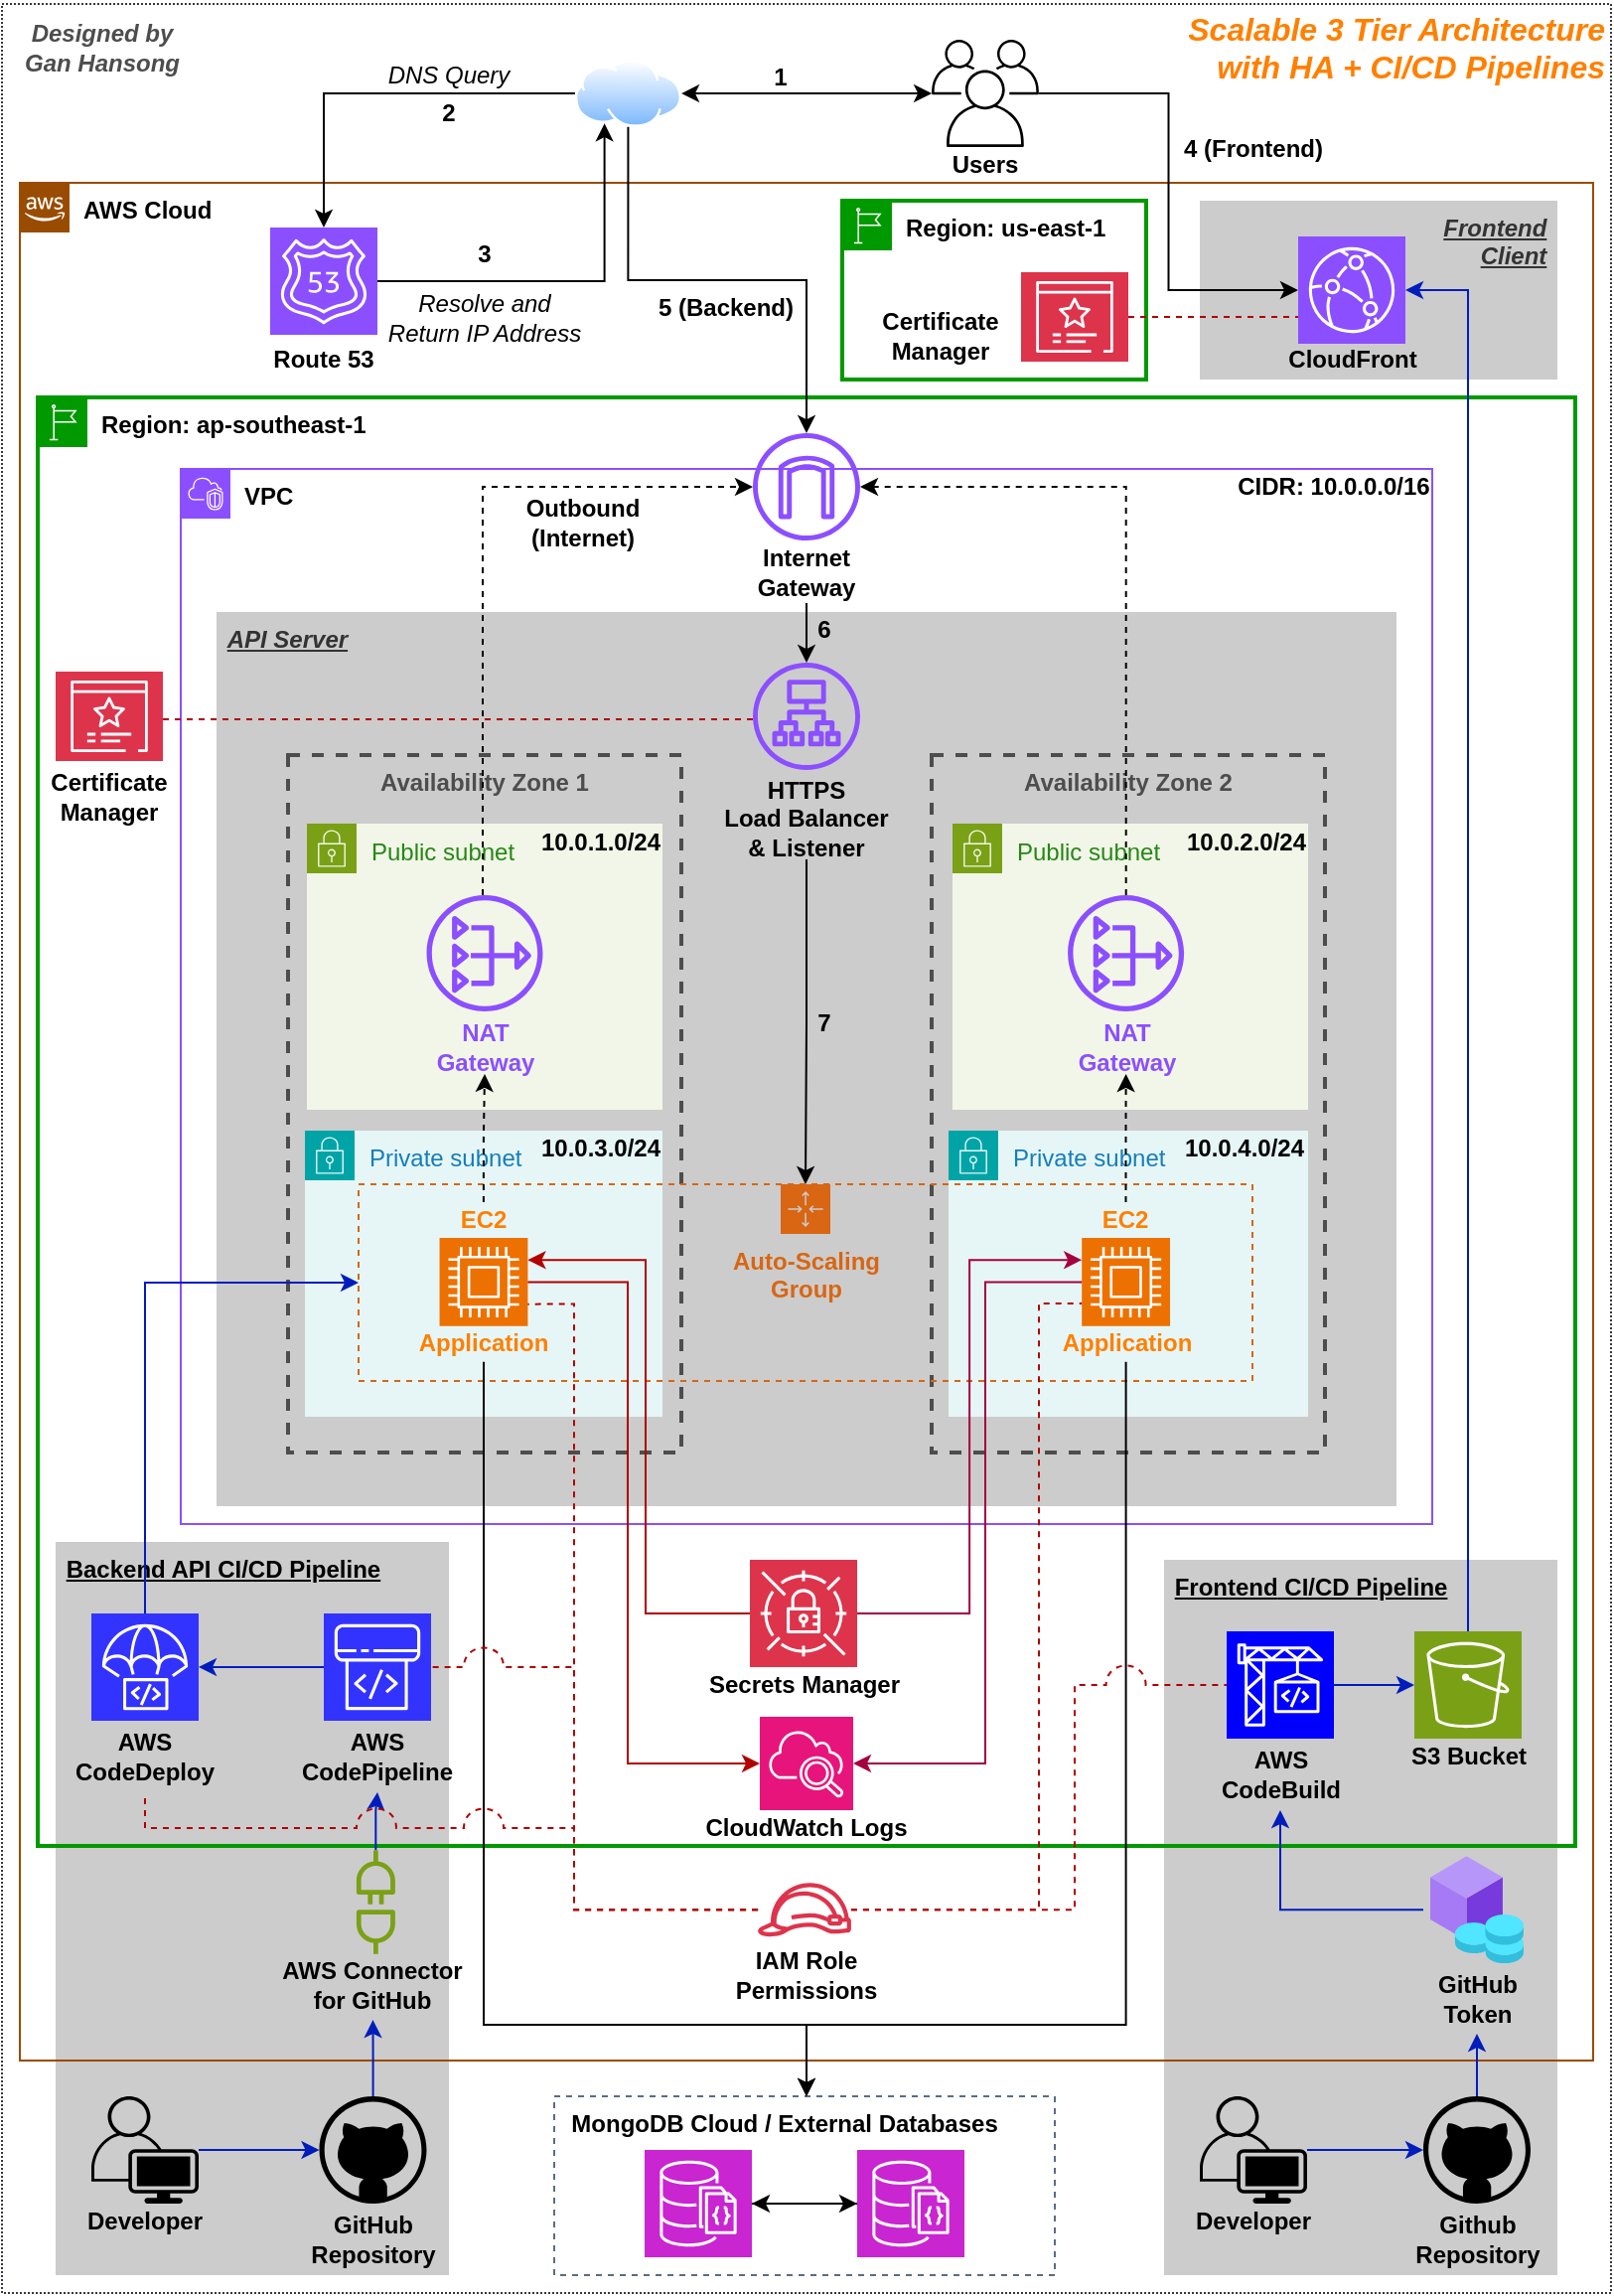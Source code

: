<mxfile version="27.0.5">
  <diagram id="RGr1q8CzV36uV8QbhTsL" name="Page-1">
    <mxGraphModel dx="1783" dy="1051" grid="1" gridSize="9" guides="1" tooltips="1" connect="1" arrows="1" fold="1" page="1" pageScale="1" pageWidth="827" pageHeight="1169" math="0" shadow="0">
      <root>
        <mxCell id="0" />
        <mxCell id="1" parent="0" />
        <mxCell id="9l5MyErOC5hDp67ZGdWm-204" value="" style="rounded=0;whiteSpace=wrap;html=1;container=0;movable=1;resizable=1;rotatable=1;deletable=1;editable=1;locked=0;connectable=1;fillStyle=auto;fillColor=none;strokeColor=#36393d;dashed=1;dashPattern=1 1;" parent="1" vertex="1">
          <mxGeometry x="9" y="9" width="810" height="1152" as="geometry" />
        </mxCell>
        <mxCell id="DDoYbjtW6jiePf0yL-Tp-22" value="&lt;font color=&quot;#000000&quot;&gt;&lt;b&gt;&amp;nbsp;&lt;u style=&quot;&quot;&gt;Backend API&amp;nbsp;CI/CD Pipeline&lt;/u&gt;&lt;/b&gt;&lt;/font&gt;" style="fillColor=#CCCCCC;strokeColor=none;dashed=1;verticalAlign=top;fontStyle=0;fontColor=#333333;whiteSpace=wrap;html=1;align=left;movable=1;resizable=1;rotatable=1;deletable=1;editable=1;locked=0;connectable=1;container=0;" parent="1" vertex="1">
          <mxGeometry x="36" y="783" width="198" height="369" as="geometry" />
        </mxCell>
        <mxCell id="lIYTELbDc3b-W6d0zbWA-1" value="&lt;font color=&quot;#000000&quot;&gt;&lt;b&gt;&amp;nbsp;&lt;u&gt;Frontend&lt;/u&gt;&lt;u style=&quot;&quot;&gt;&amp;nbsp;CI/CD Pipeline&lt;/u&gt;&lt;/b&gt;&lt;/font&gt;" style="fillColor=#CCCCCC;strokeColor=none;dashed=1;verticalAlign=top;fontStyle=0;fontColor=#333333;whiteSpace=wrap;html=1;align=left;movable=1;resizable=1;rotatable=1;deletable=1;editable=1;locked=0;connectable=1;container=0;" parent="1" vertex="1">
          <mxGeometry x="594" y="792" width="198" height="360" as="geometry" />
        </mxCell>
        <mxCell id="DDoYbjtW6jiePf0yL-Tp-43" value="" style="fillColor=#CCCCCC;strokeColor=none;dashed=1;verticalAlign=top;fontStyle=2;whiteSpace=wrap;html=1;align=right;fillStyle=auto;fontColor=#333333;" parent="1" vertex="1">
          <mxGeometry x="612" y="108" width="126" height="90" as="geometry" />
        </mxCell>
        <mxCell id="9l5MyErOC5hDp67ZGdWm-1" value="&lt;b&gt;AWS Cloud&lt;/b&gt;" style="points=[[0,0],[0.25,0],[0.5,0],[0.75,0],[1,0],[1,0.25],[1,0.5],[1,0.75],[1,1],[0.75,1],[0.5,1],[0.25,1],[0,1],[0,0.75],[0,0.5],[0,0.25]];outlineConnect=0;html=1;whiteSpace=wrap;fontSize=12;fontStyle=0;container=0;pointerEvents=0;collapsible=0;recursiveResize=0;shape=mxgraph.aws4.group;grIcon=mxgraph.aws4.group_aws_cloud_alt;verticalAlign=top;align=left;spacingLeft=30;dashed=0;movable=1;resizable=1;rotatable=1;deletable=1;editable=1;locked=0;connectable=1;fillColor=none;strokeColor=#994C00;" parent="1" vertex="1">
          <mxGeometry x="18" y="99" width="792" height="945" as="geometry" />
        </mxCell>
        <mxCell id="dMzQxBgSghUDjkBfiONM-5" value="&lt;b style=&quot;&quot;&gt;&lt;font&gt;&amp;nbsp;&lt;u&gt;API Server&lt;/u&gt;&lt;/font&gt;&lt;/b&gt;" style="fillColor=#CCCCCC;strokeColor=none;dashed=1;verticalAlign=top;fontStyle=2;whiteSpace=wrap;html=1;align=left;fillStyle=auto;fontColor=#333333;" parent="1" vertex="1">
          <mxGeometry x="117" y="315" width="594" height="450" as="geometry" />
        </mxCell>
        <mxCell id="dMzQxBgSghUDjkBfiONM-1" value="&lt;b&gt;&lt;u&gt;Frontend&lt;/u&gt;&amp;nbsp;&lt;br&gt;&lt;u&gt;Client&lt;/u&gt;&amp;nbsp;&lt;/b&gt;" style="fillColor=#CCCCCC;strokeColor=none;dashed=1;verticalAlign=top;fontStyle=2;whiteSpace=wrap;html=1;align=right;fillStyle=auto;fontColor=#333333;" parent="1" vertex="1">
          <mxGeometry x="738" y="108" width="54" height="90" as="geometry" />
        </mxCell>
        <mxCell id="9l5MyErOC5hDp67ZGdWm-5" value="&lt;b&gt;&lt;font style=&quot;color: rgb(77, 77, 77);&quot;&gt;Availability Zone 1&lt;/font&gt;&lt;/b&gt;" style="dashed=1;verticalAlign=top;fontStyle=0;whiteSpace=wrap;html=1;strokeWidth=2;movable=1;resizable=1;rotatable=1;deletable=1;editable=1;locked=0;connectable=1;fillColor=none;strokeColor=#4D4D4D;fontColor=#000000;container=0;" parent="1" vertex="1">
          <mxGeometry x="153" y="387" width="198" height="351" as="geometry" />
        </mxCell>
        <mxCell id="9l5MyErOC5hDp67ZGdWm-26" value="&lt;b&gt;&lt;font style=&quot;color: rgb(77, 77, 77);&quot;&gt;Availability Zone 2&lt;/font&gt;&lt;/b&gt;" style="dashed=1;verticalAlign=top;fontStyle=0;whiteSpace=wrap;html=1;strokeWidth=2;movable=1;resizable=1;rotatable=1;deletable=1;editable=1;locked=0;connectable=1;fillColor=none;strokeColor=#4D4D4D;fontColor=#000000;container=0;" parent="1" vertex="1">
          <mxGeometry x="477" y="387" width="198" height="351" as="geometry" />
        </mxCell>
        <mxCell id="uXWzpsbgEsg3b-OZYy73-5" value="Private subnet" style="points=[[0,0],[0.25,0],[0.5,0],[0.75,0],[1,0],[1,0.25],[1,0.5],[1,0.75],[1,1],[0.75,1],[0.5,1],[0.25,1],[0,1],[0,0.75],[0,0.5],[0,0.25]];outlineConnect=0;gradientColor=none;html=1;whiteSpace=wrap;fontSize=12;fontStyle=0;container=1;pointerEvents=0;collapsible=0;recursiveResize=0;shape=mxgraph.aws4.group;grIcon=mxgraph.aws4.group_security_group;grStroke=0;strokeColor=#00A4A6;fillColor=#E6F6F7;verticalAlign=top;align=left;spacingLeft=30;fontColor=#147EBA;dashed=0;" vertex="1" parent="1">
          <mxGeometry x="485.5" y="576" width="181" height="144" as="geometry" />
        </mxCell>
        <mxCell id="9l5MyErOC5hDp67ZGdWm-3" value="&lt;b&gt;Region: ap-southeast-1&lt;/b&gt;" style="points=[[0,0],[0.25,0],[0.5,0],[0.75,0],[1,0],[1,0.25],[1,0.5],[1,0.75],[1,1],[0.75,1],[0.5,1],[0.25,1],[0,1],[0,0.75],[0,0.5],[0,0.25]];outlineConnect=0;html=1;whiteSpace=wrap;fontSize=12;fontStyle=0;container=0;pointerEvents=0;collapsible=0;recursiveResize=0;shape=mxgraph.aws4.group;grIcon=mxgraph.aws4.group_region;fillColor=none;verticalAlign=top;align=left;spacingLeft=30;strokeWidth=2;movable=1;resizable=1;rotatable=1;deletable=1;editable=1;locked=0;connectable=1;strokeColor=#009900;gradientColor=none;" parent="1" vertex="1">
          <mxGeometry x="27" y="207" width="774" height="729" as="geometry" />
        </mxCell>
        <mxCell id="9l5MyErOC5hDp67ZGdWm-76" value="&lt;i&gt;DNS Query&lt;br&gt;&lt;/i&gt;" style="text;html=1;align=center;verticalAlign=middle;whiteSpace=wrap;rounded=0;container=0;" parent="1" vertex="1">
          <mxGeometry x="198" y="34.13" width="72" height="21" as="geometry" />
        </mxCell>
        <mxCell id="9l5MyErOC5hDp67ZGdWm-82" value="&lt;div&gt;&lt;i style=&quot;background-color: initial;&quot;&gt;&lt;span style=&quot;font-weight: normal;&quot;&gt;Resolve and Return&lt;/span&gt;&lt;/i&gt;&lt;i style=&quot;background-color: initial;&quot;&gt;&lt;span style=&quot;font-weight: normal;&quot;&gt;&amp;nbsp;IP Address&lt;/span&gt;&lt;/i&gt;&lt;/div&gt;" style="text;html=1;align=center;verticalAlign=middle;whiteSpace=wrap;rounded=0;fontStyle=1;container=0;" parent="1" vertex="1">
          <mxGeometry x="198" y="153" width="108" height="27" as="geometry" />
        </mxCell>
        <mxCell id="9l5MyErOC5hDp67ZGdWm-83" value="" style="sketch=0;outlineConnect=0;fontColor=#232F3E;gradientColor=none;fillColor=#8C4FFF;strokeColor=none;dashed=0;verticalLabelPosition=bottom;verticalAlign=top;align=center;html=1;fontSize=12;fontStyle=0;aspect=fixed;pointerEvents=1;shape=mxgraph.aws4.internet_gateway;container=0;" parent="1" vertex="1">
          <mxGeometry x="387" y="225" width="54" height="54" as="geometry" />
        </mxCell>
        <mxCell id="9l5MyErOC5hDp67ZGdWm-89" value="&lt;b&gt;1&lt;/b&gt;" style="text;html=1;align=center;verticalAlign=middle;whiteSpace=wrap;rounded=0;container=0;" parent="1" vertex="1">
          <mxGeometry x="391.5" y="37.13" width="18" height="18" as="geometry" />
        </mxCell>
        <mxCell id="9l5MyErOC5hDp67ZGdWm-90" value="&lt;span&gt;2&lt;/span&gt;" style="text;html=1;align=center;verticalAlign=middle;whiteSpace=wrap;rounded=0;fontStyle=1;container=0;" parent="1" vertex="1">
          <mxGeometry x="225" y="55.13" width="18" height="18" as="geometry" />
        </mxCell>
        <mxCell id="9l5MyErOC5hDp67ZGdWm-93" value="&lt;span&gt;3&lt;/span&gt;" style="text;html=1;align=center;verticalAlign=middle;whiteSpace=wrap;rounded=0;fontStyle=1;container=0;" parent="1" vertex="1">
          <mxGeometry x="243" y="126" width="18" height="18" as="geometry" />
        </mxCell>
        <mxCell id="DDoYbjtW6jiePf0yL-Tp-40" style="edgeStyle=orthogonalEdgeStyle;rounded=0;orthogonalLoop=1;jettySize=auto;html=1;" parent="1" source="9l5MyErOC5hDp67ZGdWm-94" target="9l5MyErOC5hDp67ZGdWm-51" edge="1">
          <mxGeometry relative="1" as="geometry" />
        </mxCell>
        <mxCell id="9l5MyErOC5hDp67ZGdWm-94" value="&lt;b&gt;Internet Gateway&lt;/b&gt;" style="text;html=1;align=center;verticalAlign=middle;whiteSpace=wrap;rounded=0;container=0;" parent="1" vertex="1">
          <mxGeometry x="387" y="279" width="54" height="31.5" as="geometry" />
        </mxCell>
        <mxCell id="9l5MyErOC5hDp67ZGdWm-4" value="&lt;b&gt;&lt;font color=&quot;#000000&quot;&gt;VPC&lt;/font&gt;&lt;/b&gt;" style="points=[[0,0],[0.25,0],[0.5,0],[0.75,0],[1,0],[1,0.25],[1,0.5],[1,0.75],[1,1],[0.75,1],[0.5,1],[0.25,1],[0,1],[0,0.75],[0,0.5],[0,0.25]];outlineConnect=0;gradientColor=none;html=1;whiteSpace=wrap;fontSize=12;fontStyle=0;container=0;pointerEvents=0;collapsible=0;recursiveResize=0;shape=mxgraph.aws4.group;grIcon=mxgraph.aws4.group_vpc2;strokeColor=#8C4FFF;fillColor=none;verticalAlign=top;align=left;spacingLeft=30;fontColor=#AAB7B8;dashed=0;movable=1;resizable=1;rotatable=1;deletable=1;editable=1;locked=0;connectable=1;" parent="1" vertex="1">
          <mxGeometry x="99" y="243" width="630" height="531" as="geometry" />
        </mxCell>
        <mxCell id="9l5MyErOC5hDp67ZGdWm-111" value="Scalable 3 Tier Architecture&#xa;with HA + CI/CD Pipelines" style="text;strokeColor=none;fillColor=none;fontSize=16;fontStyle=3;verticalAlign=middle;align=right;horizontal=1;fontColor=#FF8000;spacing=0;container=0;" parent="1" vertex="1">
          <mxGeometry x="609" y="7.5" width="207" height="45" as="geometry" />
        </mxCell>
        <mxCell id="9l5MyErOC5hDp67ZGdWm-135" value="Designed by&lt;br&gt;Gan Hansong" style="text;strokeColor=none;fillColor=none;html=1;verticalAlign=middle;align=center;horizontal=1;container=0;spacing=0;strokeWidth=1;spacingBottom=0;spacingTop=0;fontStyle=3;fontColor=#4D4D4D;" parent="1" vertex="1">
          <mxGeometry x="9" y="7.5" width="99" height="46.5" as="geometry" />
        </mxCell>
        <mxCell id="awxrI2OAlqIDWaY-2wJy-4" style="edgeStyle=orthogonalEdgeStyle;rounded=0;orthogonalLoop=1;jettySize=auto;html=1;" parent="1" source="awxrI2OAlqIDWaY-2wJy-2" target="9l5MyErOC5hDp67ZGdWm-7" edge="1">
          <mxGeometry relative="1" as="geometry" />
        </mxCell>
        <mxCell id="nWbVi_MvGGUtivNAOGYK-14" style="edgeStyle=orthogonalEdgeStyle;rounded=0;orthogonalLoop=1;jettySize=auto;html=1;exitX=0.5;exitY=1;exitDx=0;exitDy=0;" parent="1" source="awxrI2OAlqIDWaY-2wJy-2" target="9l5MyErOC5hDp67ZGdWm-83" edge="1">
          <mxGeometry relative="1" as="geometry" />
        </mxCell>
        <mxCell id="awxrI2OAlqIDWaY-2wJy-2" value="" style="image;aspect=fixed;perimeter=ellipsePerimeter;html=1;align=center;shadow=0;dashed=0;spacingTop=3;image=img/lib/active_directory/internet_cloud.svg;container=0;" parent="1" vertex="1">
          <mxGeometry x="297.43" y="37.13" width="53.57" height="33.75" as="geometry" />
        </mxCell>
        <mxCell id="9l5MyErOC5hDp67ZGdWm-7" value="" style="sketch=0;points=[[0,0,0],[0.25,0,0],[0.5,0,0],[0.75,0,0],[1,0,0],[0,1,0],[0.25,1,0],[0.5,1,0],[0.75,1,0],[1,1,0],[0,0.25,0],[0,0.5,0],[0,0.75,0],[1,0.25,0],[1,0.5,0],[1,0.75,0]];outlineConnect=0;fontColor=#232F3E;fillColor=#8C4FFF;strokeColor=#ffffff;dashed=0;verticalLabelPosition=bottom;verticalAlign=top;align=center;html=1;fontSize=12;fontStyle=0;aspect=fixed;shape=mxgraph.aws4.resourceIcon;resIcon=mxgraph.aws4.route_53;movable=1;resizable=1;rotatable=1;deletable=1;editable=1;locked=0;connectable=1;container=0;" parent="1" vertex="1">
          <mxGeometry x="144" y="121.5" width="54" height="54" as="geometry" />
        </mxCell>
        <mxCell id="awxrI2OAlqIDWaY-2wJy-13" style="edgeStyle=orthogonalEdgeStyle;rounded=0;orthogonalLoop=1;jettySize=auto;html=1;entryX=0.25;entryY=1;entryDx=0;entryDy=0;" parent="1" source="9l5MyErOC5hDp67ZGdWm-7" target="awxrI2OAlqIDWaY-2wJy-2" edge="1">
          <mxGeometry relative="1" as="geometry">
            <Array as="points">
              <mxPoint x="312" y="149" />
            </Array>
          </mxGeometry>
        </mxCell>
        <mxCell id="kAW7RROQb9aO1hHLbgNy-2" style="edgeStyle=orthogonalEdgeStyle;rounded=0;orthogonalLoop=1;jettySize=auto;html=1;endArrow=classic;endFill=1;startArrow=classic;startFill=1;" parent="1" source="9l5MyErOC5hDp67ZGdWm-9" target="awxrI2OAlqIDWaY-2wJy-2" edge="1">
          <mxGeometry relative="1" as="geometry" />
        </mxCell>
        <mxCell id="9l5MyErOC5hDp67ZGdWm-9" value="" style="sketch=0;outlineConnect=0;dashed=0;verticalLabelPosition=bottom;verticalAlign=top;align=center;html=1;fontSize=12;fontStyle=1;aspect=fixed;shape=mxgraph.aws4.illustration_users;pointerEvents=1;fillStyle=solid;container=0;fillColor=#000000;" parent="1" vertex="1">
          <mxGeometry x="477" y="27.01" width="54" height="54" as="geometry" />
        </mxCell>
        <mxCell id="awxrI2OAlqIDWaY-2wJy-14" value="&lt;b&gt;Users&lt;/b&gt;" style="text;html=1;align=center;verticalAlign=middle;whiteSpace=wrap;rounded=0;container=0;" parent="1" vertex="1">
          <mxGeometry x="486" y="76.51" width="36" height="27" as="geometry" />
        </mxCell>
        <mxCell id="9l5MyErOC5hDp67ZGdWm-74" value="&lt;b&gt;Route 53&lt;/b&gt;" style="text;html=1;align=center;verticalAlign=middle;whiteSpace=wrap;rounded=0;container=0;" parent="1" vertex="1">
          <mxGeometry x="144" y="177" width="54" height="21" as="geometry" />
        </mxCell>
        <mxCell id="9l5MyErOC5hDp67ZGdWm-51" value="" style="sketch=0;outlineConnect=0;fontColor=#232F3E;gradientColor=none;fillColor=#8C4FFF;strokeColor=none;dashed=0;verticalLabelPosition=bottom;verticalAlign=top;align=center;html=1;fontSize=12;fontStyle=0;aspect=fixed;pointerEvents=1;shape=mxgraph.aws4.application_load_balancer;container=0;" parent="1" vertex="1">
          <mxGeometry x="387" y="340.5" width="54" height="54" as="geometry" />
        </mxCell>
        <mxCell id="uXWzpsbgEsg3b-OZYy73-8" style="edgeStyle=orthogonalEdgeStyle;rounded=0;orthogonalLoop=1;jettySize=auto;html=1;" edge="1" parent="1" source="9l5MyErOC5hDp67ZGdWm-59" target="9l5MyErOC5hDp67ZGdWm-43">
          <mxGeometry relative="1" as="geometry" />
        </mxCell>
        <mxCell id="9l5MyErOC5hDp67ZGdWm-59" value="&lt;b&gt;HTTPS&lt;br&gt;Load Balancer&lt;br&gt;&amp;amp; Listener&lt;/b&gt;" style="text;html=1;align=center;verticalAlign=middle;whiteSpace=wrap;rounded=0;movable=1;resizable=1;rotatable=1;deletable=1;editable=1;locked=0;connectable=1;container=0;" parent="1" vertex="1">
          <mxGeometry x="369" y="397.5" width="90" height="42" as="geometry" />
        </mxCell>
        <mxCell id="nWbVi_MvGGUtivNAOGYK-15" value="" style="sketch=0;points=[[0,0,0],[0.25,0,0],[0.5,0,0],[0.75,0,0],[1,0,0],[0,1,0],[0.25,1,0],[0.5,1,0],[0.75,1,0],[1,1,0],[0,0.25,0],[0,0.5,0],[0,0.75,0],[1,0.25,0],[1,0.5,0],[1,0.75,0]];outlineConnect=0;fontColor=#232F3E;fillColor=#8C4FFF;strokeColor=#ffffff;dashed=0;verticalLabelPosition=bottom;verticalAlign=top;align=center;html=1;fontSize=12;fontStyle=0;aspect=fixed;shape=mxgraph.aws4.resourceIcon;resIcon=mxgraph.aws4.cloudfront;" parent="1" vertex="1">
          <mxGeometry x="661.5" y="126" width="54" height="54" as="geometry" />
        </mxCell>
        <mxCell id="nWbVi_MvGGUtivNAOGYK-16" value="&lt;b&gt;CloudFront&lt;/b&gt;" style="text;html=1;align=center;verticalAlign=middle;whiteSpace=wrap;rounded=0;container=0;" parent="1" vertex="1">
          <mxGeometry x="652.5" y="178.5" width="72" height="18" as="geometry" />
        </mxCell>
        <mxCell id="nWbVi_MvGGUtivNAOGYK-20" value="" style="sketch=0;points=[[0,0,0],[0.25,0,0],[0.5,0,0],[0.75,0,0],[1,0,0],[0,1,0],[0.25,1,0],[0.5,1,0],[0.75,1,0],[1,1,0],[0,0.25,0],[0,0.5,0],[0,0.75,0],[1,0.25,0],[1,0.5,0],[1,0.75,0]];outlineConnect=0;fontColor=#232F3E;fillColor=#DD344C;strokeColor=#ffffff;dashed=0;verticalLabelPosition=bottom;verticalAlign=top;align=center;html=1;fontSize=12;fontStyle=0;aspect=fixed;shape=mxgraph.aws4.resourceIcon;resIcon=mxgraph.aws4.secrets_manager;" parent="1" vertex="1">
          <mxGeometry x="385.5" y="792" width="54" height="54" as="geometry" />
        </mxCell>
        <mxCell id="nWbVi_MvGGUtivNAOGYK-30" value="&lt;b&gt;&lt;font color=&quot;#000000&quot;&gt;&amp;nbsp; MongoDB Cloud / External Databases&lt;/font&gt;&lt;/b&gt;" style="fillColor=none;strokeColor=#5A6C86;dashed=1;verticalAlign=top;fontStyle=0;fontColor=#5A6C86;whiteSpace=wrap;html=1;align=left;" parent="1" vertex="1">
          <mxGeometry x="287" y="1062" width="252" height="90" as="geometry" />
        </mxCell>
        <mxCell id="DDoYbjtW6jiePf0yL-Tp-24" style="edgeStyle=orthogonalEdgeStyle;rounded=0;orthogonalLoop=1;jettySize=auto;html=1;" parent="1" source="UvoUwvvqU9sCTcPaqagd-1" target="UvoUwvvqU9sCTcPaqagd-2" edge="1">
          <mxGeometry relative="1" as="geometry" />
        </mxCell>
        <mxCell id="UvoUwvvqU9sCTcPaqagd-1" value="" style="sketch=0;points=[[0,0,0],[0.25,0,0],[0.5,0,0],[0.75,0,0],[1,0,0],[0,1,0],[0.25,1,0],[0.5,1,0],[0.75,1,0],[1,1,0],[0,0.25,0],[0,0.5,0],[0,0.75,0],[1,0.25,0],[1,0.5,0],[1,0.75,0]];outlineConnect=0;fontColor=#232F3E;fillColor=#C925D1;strokeColor=#ffffff;dashed=0;verticalLabelPosition=bottom;verticalAlign=top;align=center;html=1;fontSize=12;fontStyle=0;aspect=fixed;shape=mxgraph.aws4.resourceIcon;resIcon=mxgraph.aws4.documentdb_with_mongodb_compatibility;" parent="1" vertex="1">
          <mxGeometry x="332.5" y="1089" width="54" height="54" as="geometry" />
        </mxCell>
        <mxCell id="UvoUwvvqU9sCTcPaqagd-2" value="" style="sketch=0;points=[[0,0,0],[0.25,0,0],[0.5,0,0],[0.75,0,0],[1,0,0],[0,1,0],[0.25,1,0],[0.5,1,0],[0.75,1,0],[1,1,0],[0,0.25,0],[0,0.5,0],[0,0.75,0],[1,0.25,0],[1,0.5,0],[1,0.75,0]];outlineConnect=0;fontColor=#232F3E;fillColor=#C925D1;strokeColor=#ffffff;dashed=0;verticalLabelPosition=bottom;verticalAlign=top;align=center;html=1;fontSize=12;fontStyle=0;aspect=fixed;shape=mxgraph.aws4.resourceIcon;resIcon=mxgraph.aws4.documentdb_with_mongodb_compatibility;" parent="1" vertex="1">
          <mxGeometry x="439.5" y="1089" width="54" height="54" as="geometry" />
        </mxCell>
        <mxCell id="DDoYbjtW6jiePf0yL-Tp-10" value="" style="sketch=0;points=[[0,0,0],[0.25,0,0],[0.5,0,0],[0.75,0,0],[1,0,0],[0,1,0],[0.25,1,0],[0.5,1,0],[0.75,1,0],[1,1,0],[0,0.25,0],[0,0.5,0],[0,0.75,0],[1,0.25,0],[1,0.5,0],[1,0.75,0]];outlineConnect=0;fontColor=#232F3E;fillColor=#3333FF;strokeColor=#ffffff;dashed=0;verticalLabelPosition=bottom;verticalAlign=top;align=center;html=1;fontSize=12;fontStyle=0;aspect=fixed;shape=mxgraph.aws4.resourceIcon;resIcon=mxgraph.aws4.codedeploy;" parent="1" vertex="1">
          <mxGeometry x="54" y="819" width="54" height="54" as="geometry" />
        </mxCell>
        <mxCell id="DDoYbjtW6jiePf0yL-Tp-14" value="&lt;b&gt;AWS CodePipeline&lt;/b&gt;" style="text;html=1;align=center;verticalAlign=middle;whiteSpace=wrap;rounded=0;movable=1;resizable=1;rotatable=1;deletable=1;editable=1;locked=0;connectable=1;container=0;" parent="1" vertex="1">
          <mxGeometry x="162" y="873" width="72" height="36" as="geometry" />
        </mxCell>
        <mxCell id="DDoYbjtW6jiePf0yL-Tp-15" value="&lt;b&gt;AWS CodeDeploy&lt;/b&gt;" style="text;html=1;align=center;verticalAlign=middle;whiteSpace=wrap;rounded=0;movable=1;resizable=1;rotatable=1;deletable=1;editable=1;locked=0;connectable=1;container=0;" parent="1" vertex="1">
          <mxGeometry x="45" y="873" width="72" height="36" as="geometry" />
        </mxCell>
        <mxCell id="DDoYbjtW6jiePf0yL-Tp-21" style="edgeStyle=orthogonalEdgeStyle;rounded=0;orthogonalLoop=1;jettySize=auto;html=1;fillColor=#0050ef;strokeColor=#001DBC;" parent="1" source="DDoYbjtW6jiePf0yL-Tp-8" target="DDoYbjtW6jiePf0yL-Tp-10" edge="1">
          <mxGeometry relative="1" as="geometry" />
        </mxCell>
        <mxCell id="DDoYbjtW6jiePf0yL-Tp-8" value="" style="sketch=0;points=[[0,0,0],[0.25,0,0],[0.5,0,0],[0.75,0,0],[1,0,0],[0,1,0],[0.25,1,0],[0.5,1,0],[0.75,1,0],[1,1,0],[0,0.25,0],[0,0.5,0],[0,0.75,0],[1,0.25,0],[1,0.5,0],[1,0.75,0]];outlineConnect=0;fillColor=#3333FF;strokeColor=#FFFFFF;dashed=0;verticalLabelPosition=bottom;verticalAlign=top;align=center;html=1;fontSize=12;fontStyle=0;aspect=fixed;shape=mxgraph.aws4.resourceIcon;resIcon=mxgraph.aws4.codepipeline;" parent="1" vertex="1">
          <mxGeometry x="171" y="819" width="54" height="54" as="geometry" />
        </mxCell>
        <mxCell id="nWbVi_MvGGUtivNAOGYK-23" value="&lt;b&gt;Secrets&amp;nbsp;&lt;/b&gt;&lt;b style=&quot;background-color: initial;&quot;&gt;Manager&lt;/b&gt;" style="text;html=1;align=center;verticalAlign=middle;whiteSpace=wrap;rounded=0;movable=1;resizable=1;rotatable=1;deletable=1;editable=1;locked=0;connectable=1;container=0;" parent="1" vertex="1">
          <mxGeometry x="359" y="846" width="108" height="18" as="geometry" />
        </mxCell>
        <mxCell id="DDoYbjtW6jiePf0yL-Tp-19" style="edgeStyle=orthogonalEdgeStyle;rounded=0;orthogonalLoop=1;jettySize=auto;html=1;entryX=0;entryY=0.5;entryDx=0;entryDy=0;entryPerimeter=0;fillColor=#0050ef;strokeColor=#001DBC;" parent="1" source="DDoYbjtW6jiePf0yL-Tp-3" target="DDoYbjtW6jiePf0yL-Tp-6" edge="1">
          <mxGeometry relative="1" as="geometry" />
        </mxCell>
        <mxCell id="DDoYbjtW6jiePf0yL-Tp-23" value="" style="group" parent="1" vertex="1" connectable="0">
          <mxGeometry x="161.5" y="576" width="531.5" height="144" as="geometry" />
        </mxCell>
        <mxCell id="uXWzpsbgEsg3b-OZYy73-4" value="Private subnet" style="points=[[0,0],[0.25,0],[0.5,0],[0.75,0],[1,0],[1,0.25],[1,0.5],[1,0.75],[1,1],[0.75,1],[0.5,1],[0.25,1],[0,1],[0,0.75],[0,0.5],[0,0.25]];outlineConnect=0;gradientColor=none;html=1;whiteSpace=wrap;fontSize=12;fontStyle=0;container=1;pointerEvents=0;collapsible=0;recursiveResize=0;shape=mxgraph.aws4.group;grIcon=mxgraph.aws4.group_security_group;grStroke=0;strokeColor=#00A4A6;fillColor=#E6F6F7;verticalAlign=top;align=left;spacingLeft=30;fontColor=#147EBA;dashed=0;" vertex="1" parent="DDoYbjtW6jiePf0yL-Tp-23">
          <mxGeometry width="180" height="144" as="geometry" />
        </mxCell>
        <mxCell id="9l5MyErOC5hDp67ZGdWm-43" value="&lt;b&gt;Auto-Scaling&lt;br&gt;Group&lt;/b&gt;" style="points=[[0,0],[0.25,0],[0.5,0],[0.75,0],[1,0],[1,0.25],[1,0.5],[1,0.75],[1,1],[0.75,1],[0.5,1],[0.25,1],[0,1],[0,0.75],[0,0.5],[0,0.25]];outlineConnect=0;gradientColor=none;html=1;whiteSpace=wrap;fontSize=12;fontStyle=0;container=0;pointerEvents=0;collapsible=0;recursiveResize=0;shape=mxgraph.aws4.groupCenter;grIcon=mxgraph.aws4.group_auto_scaling_group;grStroke=1;strokeColor=#D86613;fillColor=none;verticalAlign=top;align=center;fontColor=#D86613;dashed=1;spacingTop=25;movable=1;resizable=1;rotatable=1;deletable=1;editable=1;locked=0;connectable=1;" parent="DDoYbjtW6jiePf0yL-Tp-23" vertex="1">
          <mxGeometry x="27" y="27" width="450" height="99" as="geometry" />
        </mxCell>
        <mxCell id="9l5MyErOC5hDp67ZGdWm-131" value="Application" style="text;html=1;align=center;verticalAlign=middle;whiteSpace=wrap;rounded=0;labelBackgroundColor=none;fontColor=#FF8000;fontStyle=1;movable=1;resizable=1;rotatable=1;deletable=1;editable=1;locked=0;connectable=1;container=0;" parent="DDoYbjtW6jiePf0yL-Tp-23" vertex="1">
          <mxGeometry x="54.692" y="98.42" width="70.615" height="18" as="geometry" />
        </mxCell>
        <mxCell id="9l5MyErOC5hDp67ZGdWm-133" value="EC2" style="text;html=1;align=center;verticalAlign=middle;whiteSpace=wrap;rounded=0;labelBackgroundColor=none;fontColor=#FF8000;fontStyle=1;movable=1;resizable=1;rotatable=1;deletable=1;editable=1;locked=0;connectable=1;container=0;" parent="DDoYbjtW6jiePf0yL-Tp-23" vertex="1">
          <mxGeometry x="77.537" y="36" width="24.923" height="18" as="geometry" />
        </mxCell>
        <mxCell id="9l5MyErOC5hDp67ZGdWm-134" value="" style="sketch=0;points=[[0,0,0],[0.25,0,0],[0.5,0,0],[0.75,0,0],[1,0,0],[0,1,0],[0.25,1,0],[0.5,1,0],[0.75,1,0],[1,1,0],[0,0.25,0],[0,0.5,0],[0,0.75,0],[1,0.25,0],[1,0.5,0],[1,0.75,0]];outlineConnect=0;fontColor=#232F3E;fillColor=#ED7100;strokeColor=#ffffff;dashed=0;verticalLabelPosition=bottom;verticalAlign=top;align=center;html=1;fontSize=12;fontStyle=0;aspect=fixed;shape=mxgraph.aws4.resourceIcon;resIcon=mxgraph.aws4.compute;movable=1;resizable=1;rotatable=1;deletable=1;editable=1;locked=0;connectable=1;container=0;" parent="DDoYbjtW6jiePf0yL-Tp-23" vertex="1">
          <mxGeometry x="67.787" y="54" width="44.42" height="44.42" as="geometry" />
        </mxCell>
        <mxCell id="9l5MyErOC5hDp67ZGdWm-126" value="Application" style="text;html=1;align=center;verticalAlign=middle;whiteSpace=wrap;rounded=0;labelBackgroundColor=none;fontColor=#FF8000;fontStyle=1;movable=1;resizable=1;rotatable=1;deletable=1;editable=1;locked=0;connectable=1;container=0;" parent="DDoYbjtW6jiePf0yL-Tp-23" vertex="1">
          <mxGeometry x="378.002" y="98.42" width="70.615" height="18" as="geometry" />
        </mxCell>
        <mxCell id="9l5MyErOC5hDp67ZGdWm-128" value="EC2" style="text;html=1;align=center;verticalAlign=middle;whiteSpace=wrap;rounded=0;labelBackgroundColor=none;fontColor=#FF8000;fontStyle=1;movable=1;resizable=1;rotatable=1;deletable=1;editable=1;locked=0;connectable=1;container=0;" parent="DDoYbjtW6jiePf0yL-Tp-23" vertex="1">
          <mxGeometry x="400.847" y="36" width="24.923" height="18" as="geometry" />
        </mxCell>
        <mxCell id="9l5MyErOC5hDp67ZGdWm-129" value="" style="sketch=0;points=[[0,0,0],[0.25,0,0],[0.5,0,0],[0.75,0,0],[1,0,0],[0,1,0],[0.25,1,0],[0.5,1,0],[0.75,1,0],[1,1,0],[0,0.25,0],[0,0.5,0],[0,0.75,0],[1,0.25,0],[1,0.5,0],[1,0.75,0]];outlineConnect=0;fontColor=#232F3E;fillColor=#ED7100;strokeColor=#ffffff;dashed=0;verticalLabelPosition=bottom;verticalAlign=top;align=center;html=1;fontSize=12;fontStyle=0;aspect=fixed;shape=mxgraph.aws4.resourceIcon;resIcon=mxgraph.aws4.compute;movable=1;resizable=1;rotatable=1;deletable=1;editable=1;locked=0;connectable=1;container=0;" parent="DDoYbjtW6jiePf0yL-Tp-23" vertex="1">
          <mxGeometry x="391.097" y="54" width="44.42" height="44.42" as="geometry" />
        </mxCell>
        <mxCell id="xwJ10akdj0l3tbA_2JCs-15" value="&lt;b&gt;10.0.4.0/24&lt;/b&gt;" style="text;html=1;align=center;verticalAlign=middle;whiteSpace=wrap;rounded=0;" parent="DDoYbjtW6jiePf0yL-Tp-23" vertex="1">
          <mxGeometry x="441" width="63" height="18" as="geometry" />
        </mxCell>
        <mxCell id="UvoUwvvqU9sCTcPaqagd-5" style="edgeStyle=orthogonalEdgeStyle;rounded=0;orthogonalLoop=1;jettySize=auto;html=1;strokeColor=#000000;" parent="1" source="9l5MyErOC5hDp67ZGdWm-126" target="nWbVi_MvGGUtivNAOGYK-30" edge="1">
          <mxGeometry relative="1" as="geometry">
            <Array as="points">
              <mxPoint x="575" y="1026" />
              <mxPoint x="414" y="1026" />
            </Array>
          </mxGeometry>
        </mxCell>
        <mxCell id="UvoUwvvqU9sCTcPaqagd-4" style="edgeStyle=orthogonalEdgeStyle;rounded=0;orthogonalLoop=1;jettySize=auto;html=1;strokeColor=#000000;" parent="1" source="9l5MyErOC5hDp67ZGdWm-131" target="nWbVi_MvGGUtivNAOGYK-30" edge="1">
          <mxGeometry relative="1" as="geometry">
            <Array as="points">
              <mxPoint x="252" y="1026" />
              <mxPoint x="414" y="1026" />
            </Array>
          </mxGeometry>
        </mxCell>
        <mxCell id="DDoYbjtW6jiePf0yL-Tp-25" style="edgeStyle=orthogonalEdgeStyle;rounded=0;orthogonalLoop=1;jettySize=auto;html=1;entryX=1;entryY=0.5;entryDx=0;entryDy=0;entryPerimeter=0;" parent="1" source="UvoUwvvqU9sCTcPaqagd-2" target="UvoUwvvqU9sCTcPaqagd-1" edge="1">
          <mxGeometry relative="1" as="geometry" />
        </mxCell>
        <mxCell id="5dcYYv-eymgpeXZWAsFi-15" style="edgeStyle=orthogonalEdgeStyle;rounded=0;orthogonalLoop=1;jettySize=auto;html=1;jumpStyle=arc;jumpSize=20;strokeColor=#B20000;fillColor=#e51400;endArrow=none;startFill=0;dashed=1;" parent="1" source="DDoYbjtW6jiePf0yL-Tp-27" target="lIYTELbDc3b-W6d0zbWA-19" edge="1">
          <mxGeometry relative="1" as="geometry">
            <Array as="points">
              <mxPoint x="549" y="968" />
              <mxPoint x="549" y="855" />
            </Array>
          </mxGeometry>
        </mxCell>
        <mxCell id="DDoYbjtW6jiePf0yL-Tp-27" value="" style="sketch=0;outlineConnect=0;fontColor=#232F3E;gradientColor=none;fillColor=#DD344C;strokeColor=none;dashed=0;verticalLabelPosition=bottom;verticalAlign=top;align=center;html=1;fontSize=12;fontStyle=0;pointerEvents=1;shape=mxgraph.aws4.role;" parent="1" vertex="1">
          <mxGeometry x="386" y="954.57" width="54" height="27" as="geometry" />
        </mxCell>
        <mxCell id="DDoYbjtW6jiePf0yL-Tp-30" value="&lt;b&gt;IAM Role&lt;br&gt;Permissions&lt;/b&gt;" style="text;html=1;align=center;verticalAlign=middle;whiteSpace=wrap;rounded=0;movable=1;resizable=1;rotatable=1;deletable=1;editable=1;locked=0;connectable=1;container=0;" parent="1" vertex="1">
          <mxGeometry x="378" y="987.55" width="72" height="27" as="geometry" />
        </mxCell>
        <mxCell id="DDoYbjtW6jiePf0yL-Tp-35" style="edgeStyle=orthogonalEdgeStyle;rounded=0;orthogonalLoop=1;jettySize=auto;html=1;entryX=0;entryY=0.5;entryDx=0;entryDy=0;entryPerimeter=0;" parent="1" source="9l5MyErOC5hDp67ZGdWm-9" target="nWbVi_MvGGUtivNAOGYK-15" edge="1">
          <mxGeometry relative="1" as="geometry" />
        </mxCell>
        <mxCell id="DDoYbjtW6jiePf0yL-Tp-48" style="edgeStyle=orthogonalEdgeStyle;rounded=0;orthogonalLoop=1;jettySize=auto;html=1;entryX=1;entryY=0.25;entryDx=0;entryDy=0;entryPerimeter=0;strokeColor=#B20000;endArrow=classic;endFill=1;fillColor=#e51400;" parent="1" source="nWbVi_MvGGUtivNAOGYK-20" target="9l5MyErOC5hDp67ZGdWm-134" edge="1">
          <mxGeometry relative="1" as="geometry">
            <Array as="points">
              <mxPoint x="333" y="819" />
              <mxPoint x="333" y="641" />
            </Array>
          </mxGeometry>
        </mxCell>
        <mxCell id="lIYTELbDc3b-W6d0zbWA-36" style="edgeStyle=orthogonalEdgeStyle;rounded=0;orthogonalLoop=1;jettySize=auto;html=1;entryX=0.5;entryY=1;entryDx=0;entryDy=0;fillColor=#0050ef;strokeColor=#001DBC;" parent="1" source="DDoYbjtW6jiePf0yL-Tp-54" target="DDoYbjtW6jiePf0yL-Tp-14" edge="1">
          <mxGeometry relative="1" as="geometry" />
        </mxCell>
        <mxCell id="DDoYbjtW6jiePf0yL-Tp-54" value="" style="sketch=0;outlineConnect=0;fontColor=#232F3E;gradientColor=none;fillColor=#7AA116;strokeColor=none;dashed=0;verticalLabelPosition=bottom;verticalAlign=top;align=center;html=1;fontSize=12;fontStyle=0;aspect=fixed;pointerEvents=1;shape=mxgraph.aws4.connector;rotation=90;" parent="1" vertex="1">
          <mxGeometry x="170.99" y="954.57" width="52.4" height="19.48" as="geometry" />
        </mxCell>
        <mxCell id="DDoYbjtW6jiePf0yL-Tp-58" value="&lt;b&gt;AWS Connector for GitHub&lt;/b&gt;" style="text;html=1;align=center;verticalAlign=middle;whiteSpace=wrap;rounded=0;movable=1;resizable=1;rotatable=1;deletable=1;editable=1;locked=0;connectable=1;container=0;" parent="1" vertex="1">
          <mxGeometry x="148.49" y="987.55" width="94.51" height="36" as="geometry" />
        </mxCell>
        <mxCell id="9l5MyErOC5hDp67ZGdWm-319" value="&lt;b&gt;S3 Bucket&lt;/b&gt;" style="text;html=1;align=center;verticalAlign=middle;whiteSpace=wrap;rounded=0;movable=1;resizable=1;rotatable=1;deletable=1;editable=1;locked=0;connectable=1;container=0;" parent="1" vertex="1">
          <mxGeometry x="715.5" y="882" width="63" height="18" as="geometry" />
        </mxCell>
        <mxCell id="9l5MyErOC5hDp67ZGdWm-309" value="" style="sketch=0;points=[[0,0,0],[0.25,0,0],[0.5,0,0],[0.75,0,0],[1,0,0],[0,1,0],[0.25,1,0],[0.5,1,0],[0.75,1,0],[1,1,0],[0,0.25,0],[0,0.5,0],[0,0.75,0],[1,0.25,0],[1,0.5,0],[1,0.75,0]];outlineConnect=0;fontColor=#232F3E;fillColor=#7AA116;strokeColor=#ffffff;dashed=0;verticalLabelPosition=bottom;verticalAlign=top;align=center;html=1;fontSize=12;fontStyle=0;aspect=fixed;shape=mxgraph.aws4.resourceIcon;resIcon=mxgraph.aws4.s3;container=0;" parent="1" vertex="1">
          <mxGeometry x="720" y="828" width="54" height="54" as="geometry" />
        </mxCell>
        <mxCell id="lIYTELbDc3b-W6d0zbWA-6" value="" style="group" parent="1" vertex="1" connectable="0">
          <mxGeometry x="45" y="1062" width="72" height="72" as="geometry" />
        </mxCell>
        <mxCell id="DDoYbjtW6jiePf0yL-Tp-3" value="" style="points=[[0.35,0,0],[0.98,0.51,0],[1,0.71,0],[0.67,1,0],[0,0.795,0],[0,0.65,0]];verticalLabelPosition=bottom;sketch=0;html=1;verticalAlign=top;aspect=fixed;align=center;pointerEvents=1;shape=mxgraph.cisco19.user;strokeColor=#000000;fillColor=#000000;" parent="lIYTELbDc3b-W6d0zbWA-6" vertex="1">
          <mxGeometry x="9" width="54" height="54" as="geometry" />
        </mxCell>
        <mxCell id="DDoYbjtW6jiePf0yL-Tp-12" value="&lt;b&gt;Developer&lt;/b&gt;" style="text;html=1;align=center;verticalAlign=middle;whiteSpace=wrap;rounded=0;movable=1;resizable=1;rotatable=1;deletable=1;editable=1;locked=0;connectable=1;container=0;" parent="lIYTELbDc3b-W6d0zbWA-6" vertex="1">
          <mxGeometry y="54" width="72" height="18" as="geometry" />
        </mxCell>
        <mxCell id="lIYTELbDc3b-W6d0zbWA-7" value="" style="group" parent="1" vertex="1" connectable="0">
          <mxGeometry x="603" y="1062" width="72" height="72" as="geometry" />
        </mxCell>
        <mxCell id="lIYTELbDc3b-W6d0zbWA-8" value="" style="points=[[0.35,0,0],[0.98,0.51,0],[1,0.71,0],[0.67,1,0],[0,0.795,0],[0,0.65,0]];verticalLabelPosition=bottom;sketch=0;html=1;verticalAlign=top;aspect=fixed;align=center;pointerEvents=1;shape=mxgraph.cisco19.user;strokeColor=#000000;fillColor=#000000;" parent="lIYTELbDc3b-W6d0zbWA-7" vertex="1">
          <mxGeometry x="9" width="54" height="54" as="geometry" />
        </mxCell>
        <mxCell id="lIYTELbDc3b-W6d0zbWA-9" value="&lt;b&gt;Developer&lt;/b&gt;" style="text;html=1;align=center;verticalAlign=middle;whiteSpace=wrap;rounded=0;movable=1;resizable=1;rotatable=1;deletable=1;editable=1;locked=0;connectable=1;container=0;" parent="lIYTELbDc3b-W6d0zbWA-7" vertex="1">
          <mxGeometry y="54" width="72" height="18" as="geometry" />
        </mxCell>
        <mxCell id="lIYTELbDc3b-W6d0zbWA-13" value="" style="group" parent="1" vertex="1" connectable="0">
          <mxGeometry x="159.75" y="1062" width="72" height="90" as="geometry" />
        </mxCell>
        <mxCell id="DDoYbjtW6jiePf0yL-Tp-6" value="" style="verticalLabelPosition=bottom;html=1;verticalAlign=top;align=center;strokeColor=none;fillColor=#000000;shape=mxgraph.azure.github_code;pointerEvents=1;aspect=fixed;" parent="lIYTELbDc3b-W6d0zbWA-13" vertex="1">
          <mxGeometry x="9" width="54" height="54" as="geometry" />
        </mxCell>
        <mxCell id="DDoYbjtW6jiePf0yL-Tp-13" value="&lt;b&gt;GitHub&lt;br&gt;Repository&lt;/b&gt;" style="text;html=1;align=center;verticalAlign=middle;whiteSpace=wrap;rounded=0;movable=1;resizable=1;rotatable=1;deletable=1;editable=1;locked=0;connectable=1;container=0;" parent="lIYTELbDc3b-W6d0zbWA-13" vertex="1">
          <mxGeometry y="54" width="72" height="36" as="geometry" />
        </mxCell>
        <mxCell id="lIYTELbDc3b-W6d0zbWA-14" value="" style="group" parent="1" vertex="1" connectable="0">
          <mxGeometry x="715.5" y="1062" width="72" height="81" as="geometry" />
        </mxCell>
        <mxCell id="lIYTELbDc3b-W6d0zbWA-15" value="" style="verticalLabelPosition=bottom;html=1;verticalAlign=top;align=center;strokeColor=none;fillColor=#000000;shape=mxgraph.azure.github_code;pointerEvents=1;aspect=fixed;" parent="lIYTELbDc3b-W6d0zbWA-14" vertex="1">
          <mxGeometry x="9" width="54" height="54" as="geometry" />
        </mxCell>
        <mxCell id="lIYTELbDc3b-W6d0zbWA-16" value="&lt;b&gt;Github&lt;br&gt;Repository&lt;/b&gt;" style="text;html=1;align=center;verticalAlign=middle;whiteSpace=wrap;rounded=0;movable=1;resizable=1;rotatable=1;deletable=1;editable=1;locked=0;connectable=1;container=0;" parent="lIYTELbDc3b-W6d0zbWA-14" vertex="1">
          <mxGeometry y="63" width="72" height="18" as="geometry" />
        </mxCell>
        <mxCell id="lIYTELbDc3b-W6d0zbWA-17" style="edgeStyle=orthogonalEdgeStyle;rounded=0;orthogonalLoop=1;jettySize=auto;html=1;entryX=0;entryY=0.5;entryDx=0;entryDy=0;entryPerimeter=0;fillColor=#0050ef;strokeColor=#001DBC;" parent="1" source="lIYTELbDc3b-W6d0zbWA-8" target="lIYTELbDc3b-W6d0zbWA-15" edge="1">
          <mxGeometry relative="1" as="geometry" />
        </mxCell>
        <mxCell id="ubHN2wrh2HP9eque6wRg-7" style="edgeStyle=orthogonalEdgeStyle;rounded=0;orthogonalLoop=1;jettySize=auto;html=1;fillColor=#0050ef;strokeColor=#001DBC;" parent="1" source="lIYTELbDc3b-W6d0zbWA-19" target="9l5MyErOC5hDp67ZGdWm-309" edge="1">
          <mxGeometry relative="1" as="geometry" />
        </mxCell>
        <mxCell id="lIYTELbDc3b-W6d0zbWA-19" value="" style="sketch=0;points=[[0,0,0],[0.25,0,0],[0.5,0,0],[0.75,0,0],[1,0,0],[0,1,0],[0.25,1,0],[0.5,1,0],[0.75,1,0],[1,1,0],[0,0.25,0],[0,0.5,0],[0,0.75,0],[1,0.25,0],[1,0.5,0],[1,0.75,0]];outlineConnect=0;fontColor=#232F3E;fillColor=#0000FF;strokeColor=#ffffff;dashed=0;verticalLabelPosition=bottom;verticalAlign=top;align=center;html=1;fontSize=12;fontStyle=0;aspect=fixed;shape=mxgraph.aws4.resourceIcon;resIcon=mxgraph.aws4.codebuild;" parent="1" vertex="1">
          <mxGeometry x="625.5" y="828" width="54" height="54" as="geometry" />
        </mxCell>
        <mxCell id="lIYTELbDc3b-W6d0zbWA-20" value="&lt;b&gt;AWS CodeBuild&lt;/b&gt;" style="text;html=1;align=center;verticalAlign=middle;whiteSpace=wrap;rounded=0;movable=1;resizable=1;rotatable=1;deletable=1;editable=1;locked=0;connectable=1;container=0;" parent="1" vertex="1">
          <mxGeometry x="616.5" y="882" width="72" height="36" as="geometry" />
        </mxCell>
        <mxCell id="lIYTELbDc3b-W6d0zbWA-21" value="&lt;b&gt;GitHub Token&lt;/b&gt;" style="text;html=1;align=center;verticalAlign=middle;whiteSpace=wrap;rounded=0;movable=1;resizable=1;rotatable=1;deletable=1;editable=1;locked=0;connectable=1;container=0;" parent="1" vertex="1">
          <mxGeometry x="715.5" y="994.5" width="72" height="36" as="geometry" />
        </mxCell>
        <mxCell id="lIYTELbDc3b-W6d0zbWA-30" style="edgeStyle=orthogonalEdgeStyle;rounded=0;orthogonalLoop=1;jettySize=auto;html=1;entryX=1;entryY=0.5;entryDx=0;entryDy=0;entryPerimeter=0;fillColor=#e51400;strokeColor=#B20000;endArrow=none;endFill=1;startFill=0;dashed=1;jumpStyle=arc;jumpSize=20;" parent="1" source="DDoYbjtW6jiePf0yL-Tp-27" target="DDoYbjtW6jiePf0yL-Tp-8" edge="1">
          <mxGeometry relative="1" as="geometry">
            <Array as="points">
              <mxPoint x="297" y="968" />
              <mxPoint x="297" y="846" />
            </Array>
          </mxGeometry>
        </mxCell>
        <mxCell id="lIYTELbDc3b-W6d0zbWA-29" style="edgeStyle=orthogonalEdgeStyle;rounded=0;orthogonalLoop=1;jettySize=auto;html=1;strokeColor=#B20000;jumpStyle=arc;jumpSize=20;endArrow=none;endFill=1;fillColor=#e51400;startFill=0;dashed=1;" parent="1" source="DDoYbjtW6jiePf0yL-Tp-27" target="DDoYbjtW6jiePf0yL-Tp-15" edge="1">
          <mxGeometry relative="1" as="geometry">
            <Array as="points">
              <mxPoint x="297" y="968" />
              <mxPoint x="297" y="927" />
              <mxPoint x="81" y="927" />
            </Array>
          </mxGeometry>
        </mxCell>
        <mxCell id="ubHN2wrh2HP9eque6wRg-6" style="edgeStyle=orthogonalEdgeStyle;rounded=0;orthogonalLoop=1;jettySize=auto;html=1;entryX=0.5;entryY=1;entryDx=0;entryDy=0;fillColor=#0050ef;strokeColor=#001DBC;" parent="1" source="lIYTELbDc3b-W6d0zbWA-18" target="lIYTELbDc3b-W6d0zbWA-20" edge="1">
          <mxGeometry relative="1" as="geometry" />
        </mxCell>
        <mxCell id="lIYTELbDc3b-W6d0zbWA-18" value="" style="image;html=1;points=[];align=center;fontSize=12;image=img/lib/azure2/blockchain/Azure_Token_Service.svg;imageBackground=none;" parent="1" vertex="1">
          <mxGeometry x="724.5" y="941.07" width="54" height="54" as="geometry" />
        </mxCell>
        <mxCell id="lIYTELbDc3b-W6d0zbWA-39" style="edgeStyle=orthogonalEdgeStyle;rounded=0;orthogonalLoop=1;jettySize=auto;html=1;fillColor=#0050ef;strokeColor=#001DBC;" parent="1" source="DDoYbjtW6jiePf0yL-Tp-6" target="DDoYbjtW6jiePf0yL-Tp-58" edge="1">
          <mxGeometry relative="1" as="geometry" />
        </mxCell>
        <mxCell id="lIYTELbDc3b-W6d0zbWA-41" style="edgeStyle=orthogonalEdgeStyle;rounded=0;orthogonalLoop=1;jettySize=auto;html=1;entryX=0.5;entryY=1;entryDx=0;entryDy=0;fillColor=#0050ef;strokeColor=#001DBC;" parent="1" source="lIYTELbDc3b-W6d0zbWA-15" target="lIYTELbDc3b-W6d0zbWA-21" edge="1">
          <mxGeometry relative="1" as="geometry" />
        </mxCell>
        <mxCell id="xwJ10akdj0l3tbA_2JCs-1" value="&lt;b&gt;CIDR: 10.0.0.0/16&lt;/b&gt;" style="text;html=1;align=center;verticalAlign=middle;whiteSpace=wrap;rounded=0;" parent="1" vertex="1">
          <mxGeometry x="630" y="243" width="99" height="18" as="geometry" />
        </mxCell>
        <mxCell id="yqNIzC5F5FEBi7ntVewK-3" style="edgeStyle=orthogonalEdgeStyle;rounded=0;orthogonalLoop=1;jettySize=auto;html=1;strokeColor=#B20000;endArrow=none;endFill=0;fillColor=#e51400;dashed=1;" parent="1" source="yqNIzC5F5FEBi7ntVewK-1" target="9l5MyErOC5hDp67ZGdWm-51" edge="1">
          <mxGeometry relative="1" as="geometry">
            <Array as="points">
              <mxPoint x="180" y="369" />
              <mxPoint x="180" y="369" />
            </Array>
          </mxGeometry>
        </mxCell>
        <mxCell id="yqNIzC5F5FEBi7ntVewK-1" value="" style="sketch=0;points=[[0,0,0],[0.25,0,0],[0.5,0,0],[0.75,0,0],[1,0,0],[0,1,0],[0.25,1,0],[0.5,1,0],[0.75,1,0],[1,1,0],[0,0.25,0],[0,0.5,0],[0,0.75,0],[1,0.25,0],[1,0.5,0],[1,0.75,0]];outlineConnect=0;fontColor=#232F3E;fillColor=#DD344C;strokeColor=#ffffff;dashed=0;verticalLabelPosition=bottom;verticalAlign=top;align=center;html=1;fontSize=12;fontStyle=0;shape=mxgraph.aws4.resourceIcon;resIcon=mxgraph.aws4.certificate_manager_3;" parent="1" vertex="1">
          <mxGeometry x="36" y="345" width="54" height="45" as="geometry" />
        </mxCell>
        <mxCell id="yqNIzC5F5FEBi7ntVewK-7" value="&lt;b&gt;Certificate Manager&lt;/b&gt;" style="text;html=1;align=center;verticalAlign=middle;whiteSpace=wrap;rounded=0;movable=1;resizable=1;rotatable=1;deletable=1;editable=1;locked=0;connectable=1;container=0;" parent="1" vertex="1">
          <mxGeometry x="36" y="390" width="54" height="36" as="geometry" />
        </mxCell>
        <mxCell id="yqNIzC5F5FEBi7ntVewK-8" value="&lt;b&gt;Region: us-east-1&lt;/b&gt;" style="points=[[0,0],[0.25,0],[0.5,0],[0.75,0],[1,0],[1,0.25],[1,0.5],[1,0.75],[1,1],[0.75,1],[0.5,1],[0.25,1],[0,1],[0,0.75],[0,0.5],[0,0.25]];outlineConnect=0;html=1;whiteSpace=wrap;fontSize=12;fontStyle=0;container=0;pointerEvents=0;collapsible=0;recursiveResize=0;shape=mxgraph.aws4.group;grIcon=mxgraph.aws4.group_region;fillColor=none;verticalAlign=top;align=left;spacingLeft=30;strokeWidth=2;movable=1;resizable=1;rotatable=1;deletable=1;editable=1;locked=0;connectable=1;strokeColor=#009900;gradientColor=none;" parent="1" vertex="1">
          <mxGeometry x="432" y="108" width="153" height="90" as="geometry" />
        </mxCell>
        <mxCell id="yqNIzC5F5FEBi7ntVewK-9" value="" style="sketch=0;points=[[0,0,0],[0.25,0,0],[0.5,0,0],[0.75,0,0],[1,0,0],[0,1,0],[0.25,1,0],[0.5,1,0],[0.75,1,0],[1,1,0],[0,0.25,0],[0,0.5,0],[0,0.75,0],[1,0.25,0],[1,0.5,0],[1,0.75,0]];outlineConnect=0;fontColor=#232F3E;fillColor=#DD344C;strokeColor=#ffffff;dashed=0;verticalLabelPosition=bottom;verticalAlign=top;align=center;html=1;fontSize=12;fontStyle=0;shape=mxgraph.aws4.resourceIcon;resIcon=mxgraph.aws4.certificate_manager_3;" parent="1" vertex="1">
          <mxGeometry x="522" y="144" width="54" height="45" as="geometry" />
        </mxCell>
        <mxCell id="yqNIzC5F5FEBi7ntVewK-12" style="edgeStyle=orthogonalEdgeStyle;rounded=0;orthogonalLoop=1;jettySize=auto;html=1;entryX=0;entryY=0.75;entryDx=0;entryDy=0;entryPerimeter=0;fillColor=#e51400;strokeColor=#B20000;endArrow=none;endFill=0;dashed=1;" parent="1" source="yqNIzC5F5FEBi7ntVewK-9" target="nWbVi_MvGGUtivNAOGYK-15" edge="1">
          <mxGeometry relative="1" as="geometry" />
        </mxCell>
        <mxCell id="yqNIzC5F5FEBi7ntVewK-13" value="&lt;b&gt;Certificate Manager&lt;/b&gt;" style="text;html=1;align=center;verticalAlign=middle;whiteSpace=wrap;rounded=0;movable=1;resizable=1;rotatable=1;deletable=1;editable=1;locked=0;connectable=1;container=0;" parent="1" vertex="1">
          <mxGeometry x="450" y="162" width="63" height="27" as="geometry" />
        </mxCell>
        <mxCell id="2koLdWpsy78rmLMxOG7U-1" value="&lt;span&gt;4 (Frontend)&lt;/span&gt;" style="text;html=1;align=center;verticalAlign=middle;whiteSpace=wrap;rounded=0;fontStyle=1;container=0;" parent="1" vertex="1">
          <mxGeometry x="594" y="73.13" width="90" height="18" as="geometry" />
        </mxCell>
        <mxCell id="2koLdWpsy78rmLMxOG7U-2" value="&lt;span&gt;5 (Backend)&lt;/span&gt;" style="text;html=1;align=center;verticalAlign=middle;whiteSpace=wrap;rounded=0;fontStyle=1;container=0;" parent="1" vertex="1">
          <mxGeometry x="333" y="153" width="81" height="18" as="geometry" />
        </mxCell>
        <mxCell id="5dcYYv-eymgpeXZWAsFi-1" value="" style="sketch=0;points=[[0,0,0],[0.25,0,0],[0.5,0,0],[0.75,0,0],[1,0,0],[0,1,0],[0.25,1,0],[0.5,1,0],[0.75,1,0],[1,1,0],[0,0.25,0],[0,0.5,0],[0,0.75,0],[1,0.25,0],[1,0.5,0],[1,0.75,0]];points=[[0,0,0],[0.25,0,0],[0.5,0,0],[0.75,0,0],[1,0,0],[0,1,0],[0.25,1,0],[0.5,1,0],[0.75,1,0],[1,1,0],[0,0.25,0],[0,0.5,0],[0,0.75,0],[1,0.25,0],[1,0.5,0],[1,0.75,0]];outlineConnect=0;fontColor=#232F3E;fillColor=#E7157B;strokeColor=#ffffff;dashed=0;verticalLabelPosition=bottom;verticalAlign=top;align=center;html=1;fontSize=12;fontStyle=0;aspect=fixed;shape=mxgraph.aws4.resourceIcon;resIcon=mxgraph.aws4.cloudwatch_2;" parent="1" vertex="1">
          <mxGeometry x="390.5" y="871" width="47" height="47" as="geometry" />
        </mxCell>
        <mxCell id="5dcYYv-eymgpeXZWAsFi-2" value="&lt;b&gt;CloudWatch Logs&lt;/b&gt;" style="text;html=1;align=center;verticalAlign=middle;whiteSpace=wrap;rounded=0;movable=1;resizable=1;rotatable=1;deletable=1;editable=1;locked=0;connectable=1;container=0;" parent="1" vertex="1">
          <mxGeometry x="360" y="918" width="108" height="18" as="geometry" />
        </mxCell>
        <mxCell id="5dcYYv-eymgpeXZWAsFi-16" style="edgeStyle=orthogonalEdgeStyle;rounded=0;orthogonalLoop=1;jettySize=auto;html=1;entryX=0;entryY=0.75;entryDx=0;entryDy=0;entryPerimeter=0;strokeColor=#B20000;fillColor=#e51400;endArrow=none;startFill=0;dashed=1;" parent="1" source="DDoYbjtW6jiePf0yL-Tp-27" target="9l5MyErOC5hDp67ZGdWm-129" edge="1">
          <mxGeometry relative="1" as="geometry">
            <Array as="points">
              <mxPoint x="531" y="968" />
              <mxPoint x="531" y="663" />
              <mxPoint x="553" y="663" />
            </Array>
          </mxGeometry>
        </mxCell>
        <mxCell id="5dcYYv-eymgpeXZWAsFi-17" style="edgeStyle=orthogonalEdgeStyle;rounded=0;orthogonalLoop=1;jettySize=auto;html=1;entryX=1;entryY=0.75;entryDx=0;entryDy=0;entryPerimeter=0;strokeColor=#B20000;fillColor=#e51400;dashed=1;endArrow=none;startFill=0;" parent="1" source="DDoYbjtW6jiePf0yL-Tp-27" target="9l5MyErOC5hDp67ZGdWm-134" edge="1">
          <mxGeometry relative="1" as="geometry">
            <Array as="points">
              <mxPoint x="297" y="968" />
              <mxPoint x="297" y="663" />
            </Array>
          </mxGeometry>
        </mxCell>
        <mxCell id="ubHN2wrh2HP9eque6wRg-3" style="edgeStyle=orthogonalEdgeStyle;rounded=0;orthogonalLoop=1;jettySize=auto;html=1;entryX=0;entryY=0.5;entryDx=0;entryDy=0;entryPerimeter=0;fillColor=#e51400;strokeColor=#B20000;" parent="1" source="9l5MyErOC5hDp67ZGdWm-134" target="5dcYYv-eymgpeXZWAsFi-1" edge="1">
          <mxGeometry relative="1" as="geometry">
            <Array as="points">
              <mxPoint x="324" y="652" />
              <mxPoint x="324" y="895" />
            </Array>
          </mxGeometry>
        </mxCell>
        <mxCell id="ubHN2wrh2HP9eque6wRg-4" style="edgeStyle=orthogonalEdgeStyle;rounded=0;orthogonalLoop=1;jettySize=auto;html=1;entryX=1;entryY=0.5;entryDx=0;entryDy=0;entryPerimeter=0;exitX=0.5;exitY=0;exitDx=0;exitDy=0;exitPerimeter=0;fillColor=#0050ef;strokeColor=#001DBC;" parent="1" source="9l5MyErOC5hDp67ZGdWm-309" target="nWbVi_MvGGUtivNAOGYK-15" edge="1">
          <mxGeometry relative="1" as="geometry" />
        </mxCell>
        <mxCell id="xwJ10akdj0l3tbA_2JCs-2" value="&lt;b&gt;10.0.3.0/24&lt;/b&gt;" style="text;html=1;align=center;verticalAlign=middle;whiteSpace=wrap;rounded=0;" parent="1" vertex="1">
          <mxGeometry x="278.5" y="576" width="63" height="18" as="geometry" />
        </mxCell>
        <mxCell id="uXWzpsbgEsg3b-OZYy73-6" style="edgeStyle=orthogonalEdgeStyle;rounded=0;orthogonalLoop=1;jettySize=auto;html=1;entryX=0;entryY=0.25;entryDx=0;entryDy=0;entryPerimeter=0;fillColor=#d80073;strokeColor=#A50040;" edge="1" parent="1" source="nWbVi_MvGGUtivNAOGYK-20" target="9l5MyErOC5hDp67ZGdWm-129">
          <mxGeometry relative="1" as="geometry" />
        </mxCell>
        <mxCell id="uXWzpsbgEsg3b-OZYy73-7" style="edgeStyle=orthogonalEdgeStyle;rounded=0;orthogonalLoop=1;jettySize=auto;html=1;entryX=1;entryY=0.5;entryDx=0;entryDy=0;entryPerimeter=0;fillColor=#d80073;strokeColor=#A50040;" edge="1" parent="1" source="9l5MyErOC5hDp67ZGdWm-129" target="5dcYYv-eymgpeXZWAsFi-1">
          <mxGeometry relative="1" as="geometry">
            <Array as="points">
              <mxPoint x="504" y="652" />
              <mxPoint x="504" y="895" />
            </Array>
          </mxGeometry>
        </mxCell>
        <mxCell id="uXWzpsbgEsg3b-OZYy73-9" value="Public subnet" style="points=[[0,0],[0.25,0],[0.5,0],[0.75,0],[1,0],[1,0.25],[1,0.5],[1,0.75],[1,1],[0.75,1],[0.5,1],[0.25,1],[0,1],[0,0.75],[0,0.5],[0,0.25]];outlineConnect=0;gradientColor=none;html=1;whiteSpace=wrap;fontSize=12;fontStyle=0;container=1;pointerEvents=0;collapsible=0;recursiveResize=0;shape=mxgraph.aws4.group;grIcon=mxgraph.aws4.group_security_group;grStroke=0;strokeColor=#7AA116;fillColor=#F2F6E8;verticalAlign=top;align=left;spacingLeft=30;fontColor=#248814;dashed=0;" vertex="1" parent="1">
          <mxGeometry x="162.5" y="421.5" width="179" height="144" as="geometry" />
        </mxCell>
        <mxCell id="uXWzpsbgEsg3b-OZYy73-11" value="" style="sketch=0;outlineConnect=0;fontColor=#232F3E;gradientColor=none;fillColor=#8C4FFF;strokeColor=none;dashed=0;verticalLabelPosition=bottom;verticalAlign=top;align=center;html=1;fontSize=12;fontStyle=0;aspect=fixed;pointerEvents=1;shape=mxgraph.aws4.nat_gateway;" vertex="1" parent="uXWzpsbgEsg3b-OZYy73-9">
          <mxGeometry x="60.25" y="36" width="58.5" height="58.5" as="geometry" />
        </mxCell>
        <mxCell id="uXWzpsbgEsg3b-OZYy73-13" value="&lt;b&gt;10.0.1.0/24&lt;/b&gt;" style="text;html=1;align=center;verticalAlign=middle;whiteSpace=wrap;rounded=0;" vertex="1" parent="uXWzpsbgEsg3b-OZYy73-9">
          <mxGeometry x="116" width="63" height="18" as="geometry" />
        </mxCell>
        <mxCell id="uXWzpsbgEsg3b-OZYy73-15" value="NAT Gateway" style="text;html=1;align=center;verticalAlign=middle;whiteSpace=wrap;rounded=0;labelBackgroundColor=none;fontColor=#8C4FFF;fontStyle=1;movable=1;resizable=1;rotatable=1;deletable=1;editable=1;locked=0;connectable=1;container=0;" vertex="1" parent="uXWzpsbgEsg3b-OZYy73-9">
          <mxGeometry x="54.19" y="99" width="70.62" height="27" as="geometry" />
        </mxCell>
        <mxCell id="uXWzpsbgEsg3b-OZYy73-10" value="Public subnet" style="points=[[0,0],[0.25,0],[0.5,0],[0.75,0],[1,0],[1,0.25],[1,0.5],[1,0.75],[1,1],[0.75,1],[0.5,1],[0.25,1],[0,1],[0,0.75],[0,0.5],[0,0.25]];outlineConnect=0;gradientColor=none;html=1;whiteSpace=wrap;fontSize=12;fontStyle=0;container=1;pointerEvents=0;collapsible=0;recursiveResize=0;shape=mxgraph.aws4.group;grIcon=mxgraph.aws4.group_security_group;grStroke=0;strokeColor=#7AA116;fillColor=#F2F6E8;verticalAlign=top;align=left;spacingLeft=30;fontColor=#248814;dashed=0;" vertex="1" parent="1">
          <mxGeometry x="487.5" y="421.5" width="179" height="144" as="geometry" />
        </mxCell>
        <mxCell id="uXWzpsbgEsg3b-OZYy73-16" value="NAT Gateway" style="text;html=1;align=center;verticalAlign=middle;whiteSpace=wrap;rounded=0;labelBackgroundColor=none;fontColor=#8C4FFF;fontStyle=1;movable=1;resizable=1;rotatable=1;deletable=1;editable=1;locked=0;connectable=1;container=0;" vertex="1" parent="uXWzpsbgEsg3b-OZYy73-10">
          <mxGeometry x="52" y="99" width="70.62" height="27" as="geometry" />
        </mxCell>
        <mxCell id="uXWzpsbgEsg3b-OZYy73-12" value="" style="sketch=0;outlineConnect=0;fontColor=#232F3E;gradientColor=none;fillColor=#8C4FFF;strokeColor=none;dashed=0;verticalLabelPosition=bottom;verticalAlign=top;align=center;html=1;fontSize=12;fontStyle=0;aspect=fixed;pointerEvents=1;shape=mxgraph.aws4.nat_gateway;direction=east;" vertex="1" parent="uXWzpsbgEsg3b-OZYy73-10">
          <mxGeometry x="58.06" y="36" width="58.5" height="58.5" as="geometry" />
        </mxCell>
        <mxCell id="uXWzpsbgEsg3b-OZYy73-14" value="&lt;b&gt;10.0.2.0/24&lt;/b&gt;" style="text;html=1;align=center;verticalAlign=middle;whiteSpace=wrap;rounded=0;" vertex="1" parent="1">
          <mxGeometry x="603.5" y="421.5" width="63" height="18" as="geometry" />
        </mxCell>
        <mxCell id="uXWzpsbgEsg3b-OZYy73-24" value="&lt;span&gt;7&lt;/span&gt;" style="text;html=1;align=center;verticalAlign=middle;whiteSpace=wrap;rounded=0;fontStyle=1;container=0;" vertex="1" parent="1">
          <mxGeometry x="414" y="513" width="18" height="18" as="geometry" />
        </mxCell>
        <mxCell id="uXWzpsbgEsg3b-OZYy73-29" style="edgeStyle=orthogonalEdgeStyle;rounded=0;orthogonalLoop=1;jettySize=auto;html=1;dashed=1;" edge="1" parent="1" source="uXWzpsbgEsg3b-OZYy73-12" target="9l5MyErOC5hDp67ZGdWm-83">
          <mxGeometry relative="1" as="geometry">
            <Array as="points">
              <mxPoint x="574" y="252" />
            </Array>
          </mxGeometry>
        </mxCell>
        <mxCell id="uXWzpsbgEsg3b-OZYy73-30" style="edgeStyle=orthogonalEdgeStyle;rounded=0;orthogonalLoop=1;jettySize=auto;html=1;dashed=1;" edge="1" parent="1" source="uXWzpsbgEsg3b-OZYy73-11" target="9l5MyErOC5hDp67ZGdWm-83">
          <mxGeometry relative="1" as="geometry">
            <Array as="points">
              <mxPoint x="251" y="252" />
            </Array>
          </mxGeometry>
        </mxCell>
        <mxCell id="uXWzpsbgEsg3b-OZYy73-35" value="&lt;span&gt;Outbound (Internet)&lt;/span&gt;" style="text;html=1;align=center;verticalAlign=middle;whiteSpace=wrap;rounded=0;fontStyle=1;container=0;" vertex="1" parent="1">
          <mxGeometry x="269.5" y="252" width="63" height="36" as="geometry" />
        </mxCell>
        <mxCell id="uXWzpsbgEsg3b-OZYy73-37" style="edgeStyle=orthogonalEdgeStyle;rounded=0;orthogonalLoop=1;jettySize=auto;html=1;entryX=0.5;entryY=1;entryDx=0;entryDy=0;dashed=1;" edge="1" parent="1" source="9l5MyErOC5hDp67ZGdWm-133" target="uXWzpsbgEsg3b-OZYy73-15">
          <mxGeometry relative="1" as="geometry" />
        </mxCell>
        <mxCell id="uXWzpsbgEsg3b-OZYy73-20" style="edgeStyle=orthogonalEdgeStyle;rounded=0;orthogonalLoop=1;jettySize=auto;html=1;entryX=0;entryY=0.5;entryDx=0;entryDy=0;fillColor=#0050ef;strokeColor=#001DBC;jumpStyle=arc;jumpSize=20;startArrow=none;startFill=0;" edge="1" parent="1" source="DDoYbjtW6jiePf0yL-Tp-10" target="9l5MyErOC5hDp67ZGdWm-43">
          <mxGeometry relative="1" as="geometry">
            <Array as="points">
              <mxPoint x="81" y="652" />
            </Array>
          </mxGeometry>
        </mxCell>
        <mxCell id="uXWzpsbgEsg3b-OZYy73-40" value="&lt;span&gt;6&lt;/span&gt;" style="text;html=1;align=center;verticalAlign=middle;whiteSpace=wrap;rounded=0;fontStyle=1;container=0;" vertex="1" parent="1">
          <mxGeometry x="414" y="314.5" width="18" height="18" as="geometry" />
        </mxCell>
        <mxCell id="uXWzpsbgEsg3b-OZYy73-45" style="edgeStyle=orthogonalEdgeStyle;rounded=0;orthogonalLoop=1;jettySize=auto;html=1;entryX=0.5;entryY=1;entryDx=0;entryDy=0;dashed=1;" edge="1" parent="1" source="9l5MyErOC5hDp67ZGdWm-128" target="uXWzpsbgEsg3b-OZYy73-16">
          <mxGeometry relative="1" as="geometry" />
        </mxCell>
      </root>
    </mxGraphModel>
  </diagram>
</mxfile>
